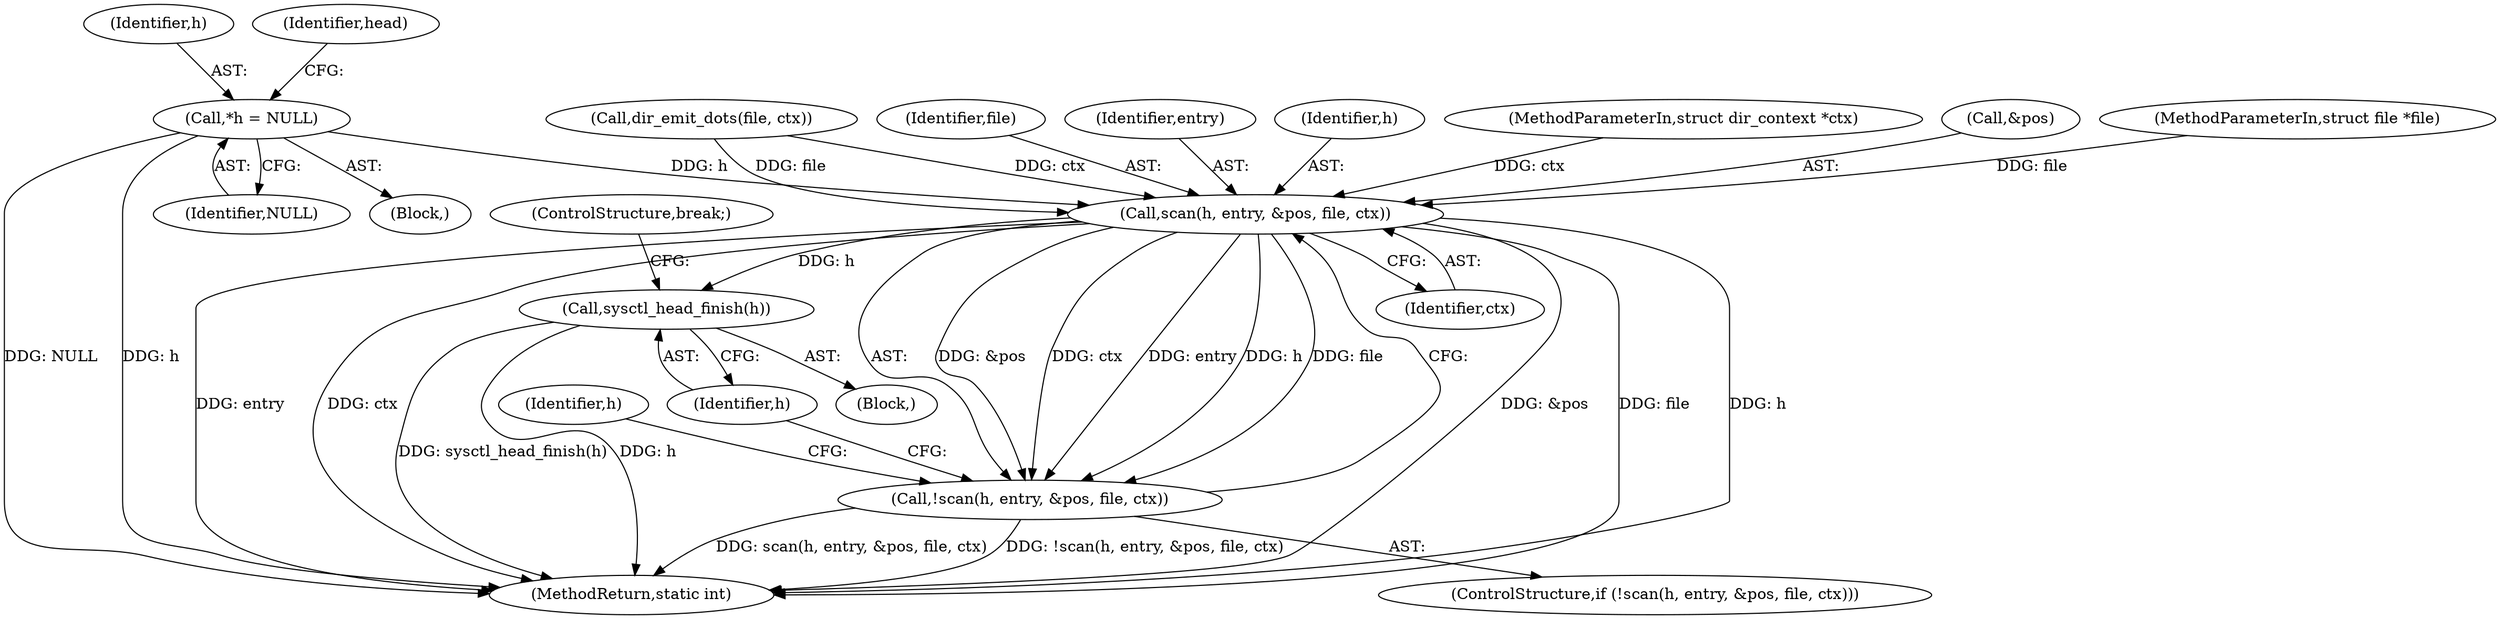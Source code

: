 digraph "0_linux_93362fa47fe98b62e4a34ab408c4a418432e7939@pointer" {
"1000111" [label="(Call,*h = NULL)"];
"1000149" [label="(Call,scan(h, entry, &pos, file, ctx))"];
"1000148" [label="(Call,!scan(h, entry, &pos, file, ctx))"];
"1000157" [label="(Call,sysctl_head_finish(h))"];
"1000112" [label="(Identifier,h)"];
"1000164" [label="(MethodReturn,static int)"];
"1000113" [label="(Identifier,NULL)"];
"1000152" [label="(Call,&pos)"];
"1000148" [label="(Call,!scan(h, entry, &pos, file, ctx))"];
"1000101" [label="(MethodParameterIn,struct file *file)"];
"1000111" [label="(Call,*h = NULL)"];
"1000125" [label="(Call,dir_emit_dots(file, ctx))"];
"1000147" [label="(ControlStructure,if (!scan(h, entry, &pos, file, ctx)))"];
"1000158" [label="(Identifier,h)"];
"1000154" [label="(Identifier,file)"];
"1000103" [label="(Block,)"];
"1000151" [label="(Identifier,entry)"];
"1000150" [label="(Identifier,h)"];
"1000149" [label="(Call,scan(h, entry, &pos, file, ctx))"];
"1000143" [label="(Identifier,h)"];
"1000155" [label="(Identifier,ctx)"];
"1000102" [label="(MethodParameterIn,struct dir_context *ctx)"];
"1000157" [label="(Call,sysctl_head_finish(h))"];
"1000156" [label="(Block,)"];
"1000159" [label="(ControlStructure,break;)"];
"1000119" [label="(Identifier,head)"];
"1000111" -> "1000103"  [label="AST: "];
"1000111" -> "1000113"  [label="CFG: "];
"1000112" -> "1000111"  [label="AST: "];
"1000113" -> "1000111"  [label="AST: "];
"1000119" -> "1000111"  [label="CFG: "];
"1000111" -> "1000164"  [label="DDG: h"];
"1000111" -> "1000164"  [label="DDG: NULL"];
"1000111" -> "1000149"  [label="DDG: h"];
"1000149" -> "1000148"  [label="AST: "];
"1000149" -> "1000155"  [label="CFG: "];
"1000150" -> "1000149"  [label="AST: "];
"1000151" -> "1000149"  [label="AST: "];
"1000152" -> "1000149"  [label="AST: "];
"1000154" -> "1000149"  [label="AST: "];
"1000155" -> "1000149"  [label="AST: "];
"1000148" -> "1000149"  [label="CFG: "];
"1000149" -> "1000164"  [label="DDG: &pos"];
"1000149" -> "1000164"  [label="DDG: file"];
"1000149" -> "1000164"  [label="DDG: h"];
"1000149" -> "1000164"  [label="DDG: entry"];
"1000149" -> "1000164"  [label="DDG: ctx"];
"1000149" -> "1000148"  [label="DDG: &pos"];
"1000149" -> "1000148"  [label="DDG: ctx"];
"1000149" -> "1000148"  [label="DDG: entry"];
"1000149" -> "1000148"  [label="DDG: h"];
"1000149" -> "1000148"  [label="DDG: file"];
"1000125" -> "1000149"  [label="DDG: file"];
"1000125" -> "1000149"  [label="DDG: ctx"];
"1000101" -> "1000149"  [label="DDG: file"];
"1000102" -> "1000149"  [label="DDG: ctx"];
"1000149" -> "1000157"  [label="DDG: h"];
"1000148" -> "1000147"  [label="AST: "];
"1000158" -> "1000148"  [label="CFG: "];
"1000143" -> "1000148"  [label="CFG: "];
"1000148" -> "1000164"  [label="DDG: scan(h, entry, &pos, file, ctx)"];
"1000148" -> "1000164"  [label="DDG: !scan(h, entry, &pos, file, ctx)"];
"1000157" -> "1000156"  [label="AST: "];
"1000157" -> "1000158"  [label="CFG: "];
"1000158" -> "1000157"  [label="AST: "];
"1000159" -> "1000157"  [label="CFG: "];
"1000157" -> "1000164"  [label="DDG: sysctl_head_finish(h)"];
"1000157" -> "1000164"  [label="DDG: h"];
}
